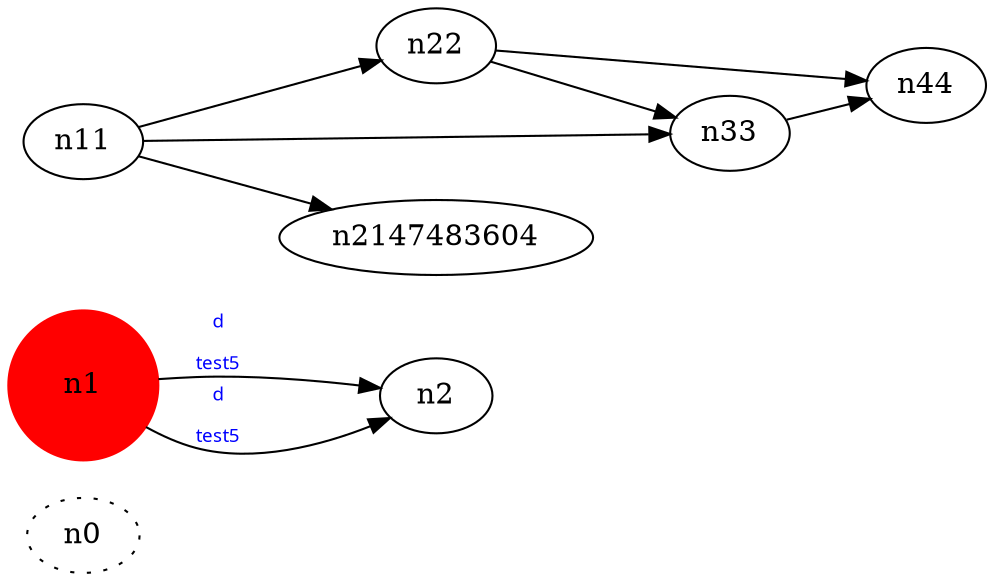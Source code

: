 digraph test5 {
	rankdir=LR;
	fontcolor=blue; /* c0; c1; c0 -- c1 */
	n0 [style=dotted, fillcolor="#123456"]; // c2; c3
	n1 [height=1, width=1, color=red, style=filled];
	n1 -> n2 [fontname="comic sans", label="d\n\l\G", fontcolor=blue, fontsize=9];
	fontcolor=blue; /* c0; c1; c0 -- c1 */
	n1 -> n2 [fontname="comic sans", label="d\n\l\G", fontcolor=blue, fontsize=9];
	n11 -> n22;
	n11 -> n33;
	n11 -> n2147483604;
	n22 -> n33;
	n22 -> n44;
	n33 -> n44;
}
